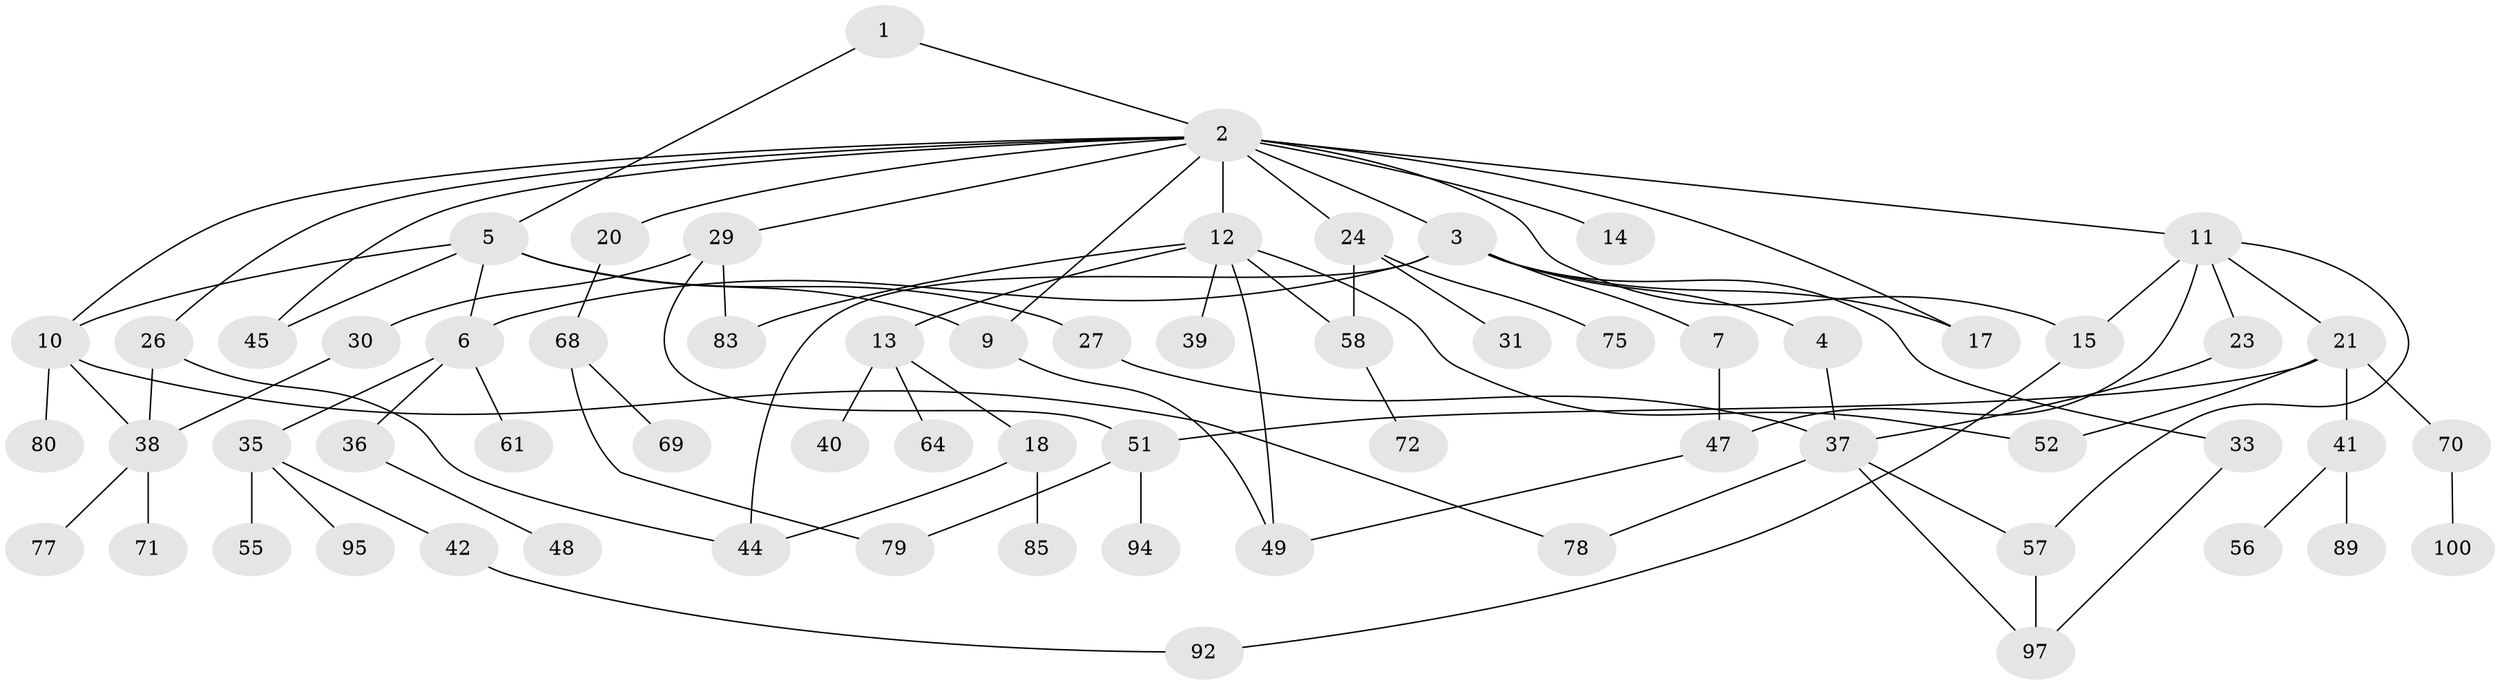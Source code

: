 // original degree distribution, {3: 0.21, 9: 0.01, 8: 0.02, 2: 0.35, 6: 0.03, 4: 0.08, 5: 0.03, 1: 0.27}
// Generated by graph-tools (version 1.1) at 2025/38/02/21/25 10:38:51]
// undirected, 65 vertices, 89 edges
graph export_dot {
graph [start="1"]
  node [color=gray90,style=filled];
  1 [super="+53"];
  2 [super="+8"];
  3 [super="+96"];
  4 [super="+62"];
  5 [super="+32"];
  6 [super="+28"];
  7;
  9 [super="+66"];
  10 [super="+19"];
  11 [super="+54"];
  12 [super="+84"];
  13 [super="+16"];
  14 [super="+99"];
  15 [super="+50"];
  17;
  18 [super="+46"];
  20;
  21 [super="+22"];
  23;
  24 [super="+25"];
  26 [super="+87"];
  27 [super="+90"];
  29 [super="+86"];
  30;
  31 [super="+98"];
  33 [super="+34"];
  35 [super="+43"];
  36;
  37 [super="+76"];
  38 [super="+59"];
  39 [super="+82"];
  40;
  41;
  42 [super="+74"];
  44 [super="+81"];
  45;
  47 [super="+93"];
  48;
  49;
  51 [super="+63"];
  52 [super="+73"];
  55 [super="+65"];
  56 [super="+60"];
  57 [super="+67"];
  58;
  61;
  64;
  68 [super="+88"];
  69;
  70;
  71;
  72;
  75;
  77;
  78 [super="+91"];
  79;
  80;
  83;
  85;
  89;
  92;
  94;
  95;
  97;
  100;
  1 -- 2;
  1 -- 5;
  2 -- 3 [weight=2];
  2 -- 9;
  2 -- 14;
  2 -- 15;
  2 -- 17;
  2 -- 26;
  2 -- 29;
  2 -- 10;
  2 -- 11;
  2 -- 12;
  2 -- 45;
  2 -- 20;
  2 -- 24;
  3 -- 4;
  3 -- 7;
  3 -- 33;
  3 -- 44;
  3 -- 17;
  3 -- 6;
  4 -- 37;
  5 -- 6;
  5 -- 27;
  5 -- 45;
  5 -- 10;
  5 -- 9;
  6 -- 36;
  6 -- 35;
  6 -- 61;
  7 -- 47;
  9 -- 49;
  10 -- 80;
  10 -- 78;
  10 -- 38;
  11 -- 21;
  11 -- 23;
  11 -- 57;
  11 -- 15;
  11 -- 47;
  12 -- 13;
  12 -- 39;
  12 -- 52;
  12 -- 49;
  12 -- 58;
  12 -- 83;
  13 -- 18;
  13 -- 40;
  13 -- 64;
  15 -- 92;
  18 -- 85;
  18 -- 44;
  20 -- 68;
  21 -- 41;
  21 -- 51;
  21 -- 70;
  21 -- 52;
  23 -- 37;
  24 -- 58;
  24 -- 75;
  24 -- 31;
  26 -- 44;
  26 -- 38;
  27 -- 37;
  29 -- 30;
  29 -- 83;
  29 -- 51;
  30 -- 38;
  33 -- 97;
  35 -- 42;
  35 -- 55;
  35 -- 95;
  36 -- 48;
  37 -- 78;
  37 -- 57;
  37 -- 97;
  38 -- 77;
  38 -- 71;
  41 -- 56;
  41 -- 89;
  42 -- 92;
  47 -- 49;
  51 -- 94;
  51 -- 79;
  57 -- 97;
  58 -- 72;
  68 -- 69;
  68 -- 79;
  70 -- 100;
}

